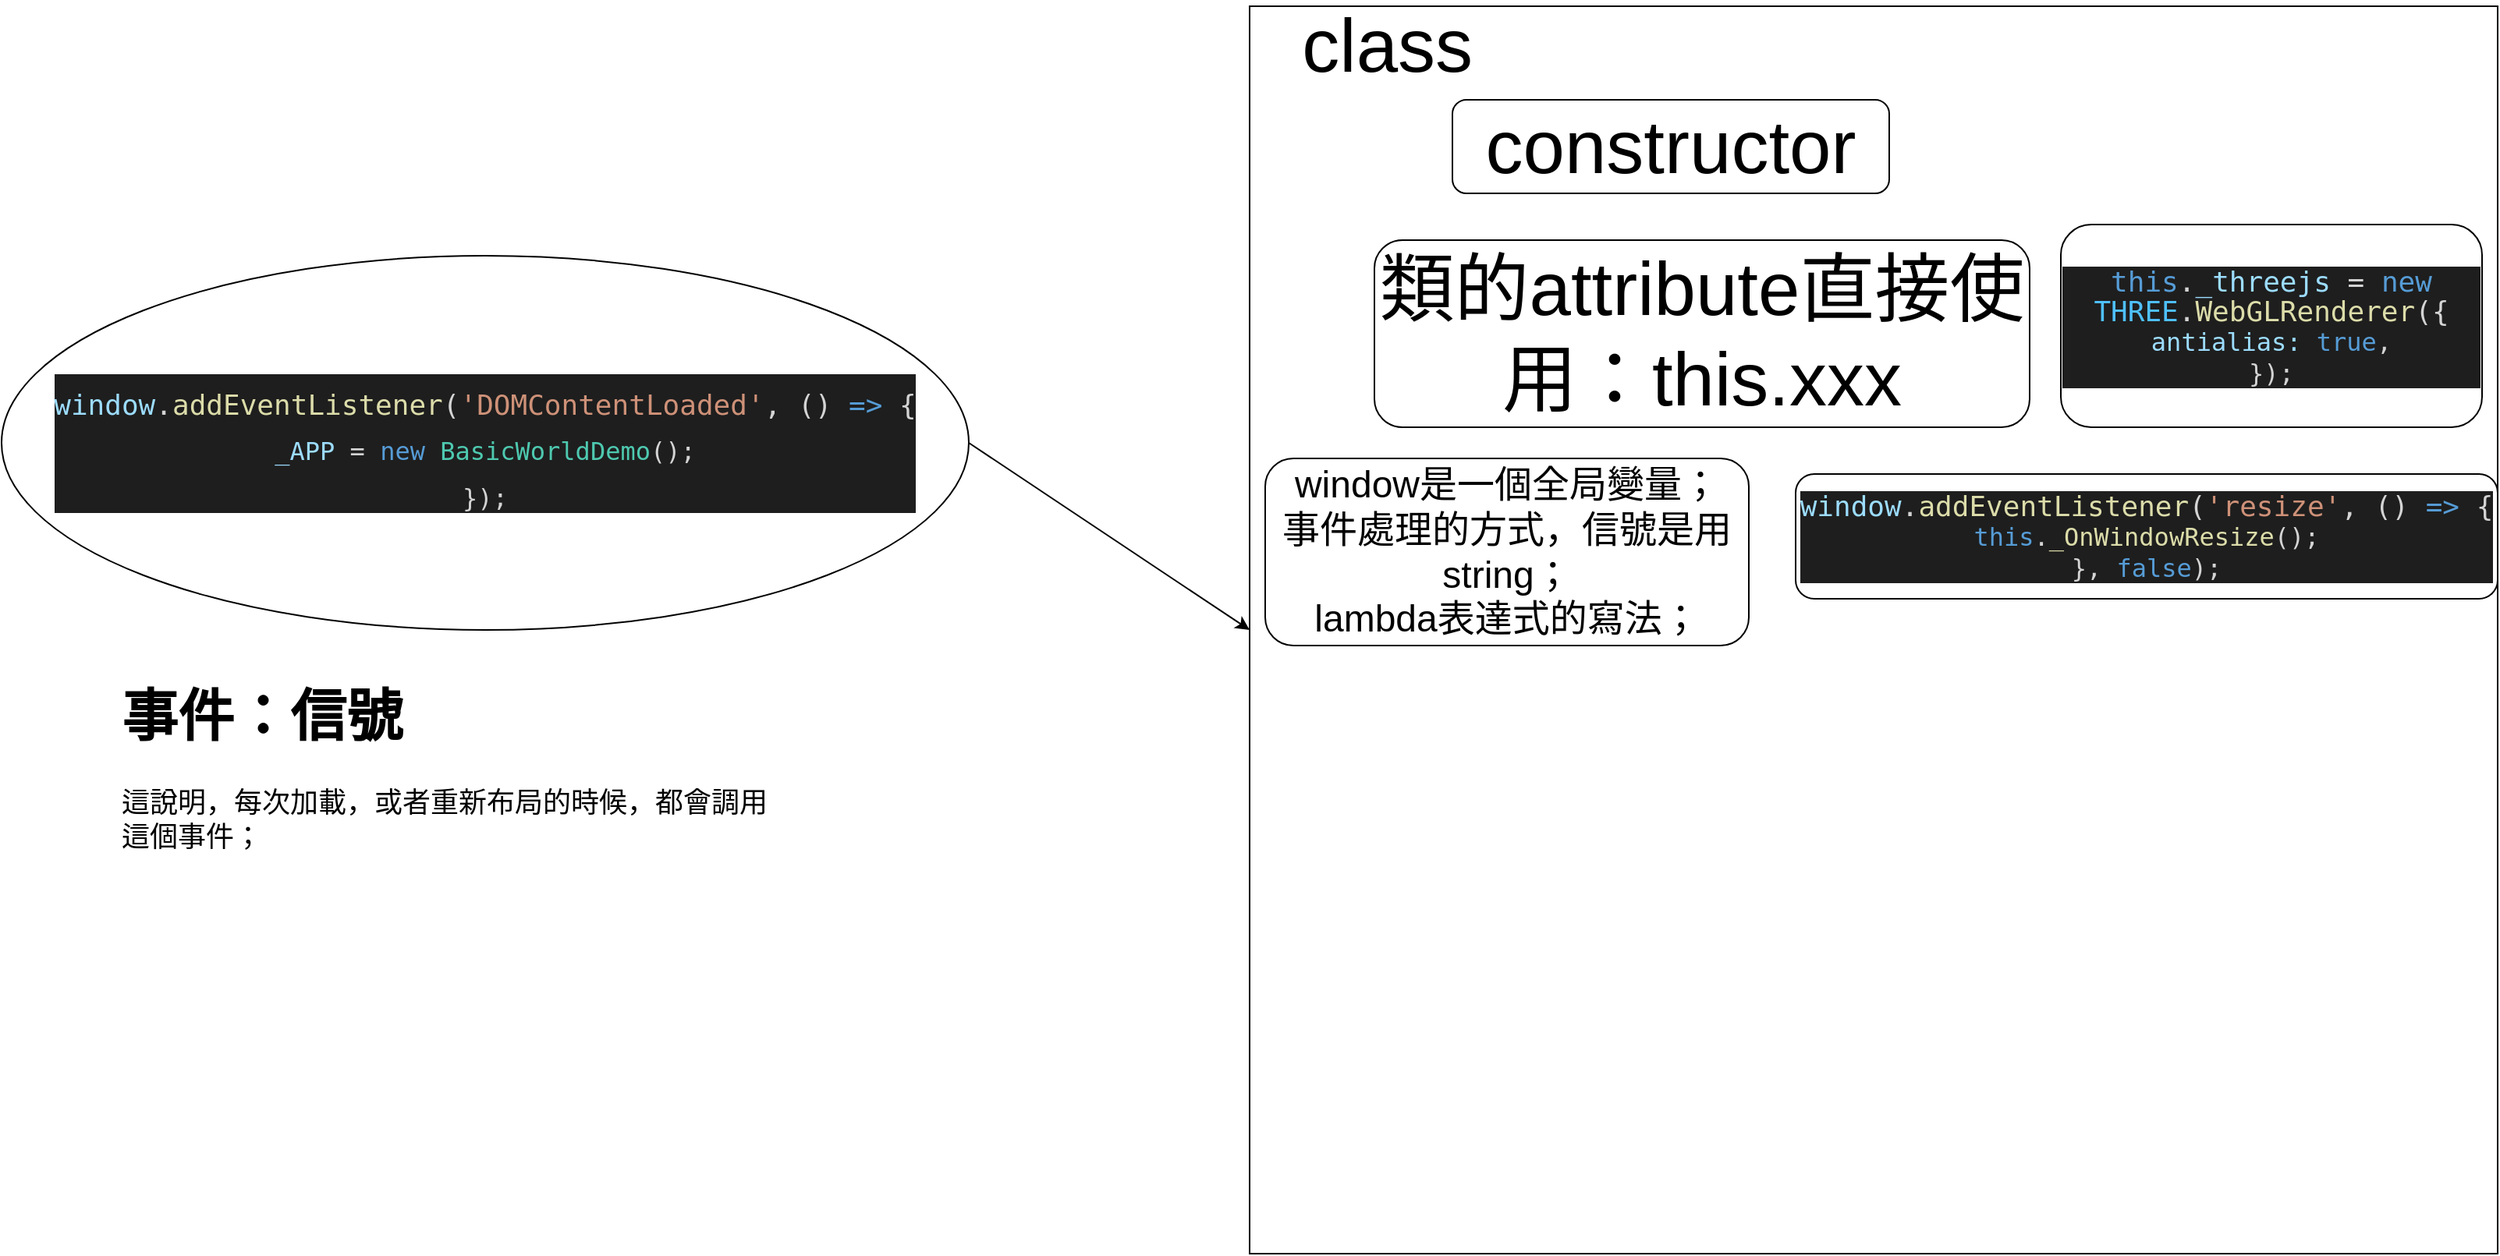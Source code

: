 <mxfile version="16.2.4" type="github">
  <diagram id="ipDr7uzduKr7puTwkg-T" name="Page-1">
    <mxGraphModel dx="2033" dy="557" grid="1" gridSize="10" guides="1" tooltips="1" connect="1" arrows="1" fold="1" page="1" pageScale="1" pageWidth="827" pageHeight="1169" math="0" shadow="0">
      <root>
        <mxCell id="0" />
        <mxCell id="1" parent="0" />
        <mxCell id="8_ftPmHAoHcBEok6sgNI-2" value="" style="whiteSpace=wrap;html=1;aspect=fixed;" vertex="1" parent="1">
          <mxGeometry x="100" y="50" width="800" height="800" as="geometry" />
        </mxCell>
        <mxCell id="8_ftPmHAoHcBEok6sgNI-3" value="&lt;font style=&quot;font-size: 48px&quot;&gt;class&amp;nbsp;&lt;/font&gt;" style="text;html=1;strokeColor=none;fillColor=none;align=center;verticalAlign=middle;whiteSpace=wrap;rounded=0;" vertex="1" parent="1">
          <mxGeometry x="140" y="60" width="110" height="30" as="geometry" />
        </mxCell>
        <mxCell id="8_ftPmHAoHcBEok6sgNI-4" value="constructor" style="rounded=1;whiteSpace=wrap;html=1;fontSize=48;" vertex="1" parent="1">
          <mxGeometry x="230" y="110" width="280" height="60" as="geometry" />
        </mxCell>
        <mxCell id="8_ftPmHAoHcBEok6sgNI-5" value="類的attribute直接使用：this.xxx" style="rounded=1;whiteSpace=wrap;html=1;fontSize=48;" vertex="1" parent="1">
          <mxGeometry x="180" y="200" width="420" height="120" as="geometry" />
        </mxCell>
        <mxCell id="8_ftPmHAoHcBEok6sgNI-7" value="&lt;div style=&quot;color: rgb(212 , 212 , 212) ; background-color: rgb(30 , 30 , 30) ; font-family: &amp;#34;droid sans mono&amp;#34; , &amp;#34;monospace&amp;#34; , monospace , &amp;#34;droid sans fallback&amp;#34; ; line-height: 19px&quot;&gt;&lt;div&gt;&lt;font style=&quot;font-size: 18px&quot;&gt;&lt;span style=&quot;color: rgb(156 , 220 , 254)&quot;&gt;window&lt;/span&gt;.&lt;span style=&quot;color: rgb(220 , 220 , 170)&quot;&gt;addEventListener&lt;/span&gt;(&lt;span style=&quot;color: rgb(206 , 145 , 120)&quot;&gt;&#39;DOMContentLoaded&#39;&lt;/span&gt;, () &lt;span style=&quot;color: rgb(86 , 156 , 214)&quot;&gt;=&amp;gt;&lt;/span&gt; {&lt;/font&gt;&lt;/div&gt;&lt;div&gt;  &lt;font size=&quot;3&quot;&gt;&lt;span style=&quot;color: #9cdcfe&quot;&gt;_APP&lt;/span&gt; = &lt;span style=&quot;color: #569cd6&quot;&gt;new&lt;/span&gt; &lt;span style=&quot;color: #4ec9b0&quot;&gt;BasicWorldDemo&lt;/span&gt;();&lt;/font&gt;&lt;/div&gt;&lt;div&gt;&lt;font size=&quot;3&quot;&gt;});&lt;/font&gt;&lt;/div&gt;&lt;/div&gt;" style="ellipse;whiteSpace=wrap;html=1;fontSize=48;" vertex="1" parent="1">
          <mxGeometry x="-700" y="210" width="620" height="240" as="geometry" />
        </mxCell>
        <mxCell id="8_ftPmHAoHcBEok6sgNI-9" value="" style="endArrow=classic;html=1;rounded=0;fontSize=18;exitX=1;exitY=0.5;exitDx=0;exitDy=0;entryX=0;entryY=0.5;entryDx=0;entryDy=0;" edge="1" parent="1" source="8_ftPmHAoHcBEok6sgNI-7" target="8_ftPmHAoHcBEok6sgNI-2">
          <mxGeometry width="50" height="50" relative="1" as="geometry">
            <mxPoint x="-220" y="370" as="sourcePoint" />
            <mxPoint x="-170" y="320" as="targetPoint" />
          </mxGeometry>
        </mxCell>
        <mxCell id="8_ftPmHAoHcBEok6sgNI-11" value="&lt;h1&gt;事件：信號&lt;/h1&gt;&lt;div&gt;這說明，每次加載，或者重新布局的時候，都會調用這個事件；&lt;/div&gt;" style="text;html=1;strokeColor=none;fillColor=none;spacing=5;spacingTop=-20;whiteSpace=wrap;overflow=hidden;rounded=0;fontSize=18;" vertex="1" parent="1">
          <mxGeometry x="-628" y="470" width="430" height="150" as="geometry" />
        </mxCell>
        <mxCell id="8_ftPmHAoHcBEok6sgNI-12" value="&lt;div style=&quot;color: rgb(212 , 212 , 212) ; background-color: rgb(30 , 30 , 30) ; font-family: &amp;#34;droid sans mono&amp;#34; , &amp;#34;monospace&amp;#34; , monospace , &amp;#34;droid sans fallback&amp;#34; ; line-height: 19px&quot;&gt;&lt;div&gt;    &lt;font style=&quot;font-size: 18px&quot;&gt;&lt;span style=&quot;color: rgb(156 , 220 , 254)&quot;&gt;window&lt;/span&gt;.&lt;span style=&quot;color: rgb(220 , 220 , 170)&quot;&gt;addEventListener&lt;/span&gt;(&lt;span style=&quot;color: rgb(206 , 145 , 120)&quot;&gt;&#39;resize&#39;&lt;/span&gt;, () &lt;span style=&quot;color: rgb(86 , 156 , 214)&quot;&gt;=&amp;gt;&lt;/span&gt; {&lt;/font&gt;&lt;/div&gt;&lt;div&gt;&lt;font size=&quot;3&quot;&gt;      &lt;span style=&quot;color: #569cd6&quot;&gt;this&lt;/span&gt;.&lt;span style=&quot;color: #dcdcaa&quot;&gt;_OnWindowResize&lt;/span&gt;();&lt;/font&gt;&lt;/div&gt;&lt;div&gt;&lt;font size=&quot;3&quot;&gt;    }, &lt;span style=&quot;color: rgb(86 , 156 , 214)&quot;&gt;false&lt;/span&gt;);&lt;/font&gt;&lt;/div&gt;&lt;/div&gt;" style="rounded=1;whiteSpace=wrap;html=1;fontSize=18;" vertex="1" parent="1">
          <mxGeometry x="450" y="350" width="450" height="80" as="geometry" />
        </mxCell>
        <mxCell id="8_ftPmHAoHcBEok6sgNI-13" value="&lt;div style=&quot;color: rgb(212 , 212 , 212) ; background-color: rgb(30 , 30 , 30) ; font-family: &amp;#34;droid sans mono&amp;#34; , &amp;#34;monospace&amp;#34; , monospace , &amp;#34;droid sans fallback&amp;#34; ; line-height: 19px&quot;&gt;&lt;div&gt;    &lt;font style=&quot;font-size: 18px&quot;&gt;&lt;span style=&quot;color: rgb(86 , 156 , 214)&quot;&gt;this&lt;/span&gt;.&lt;span style=&quot;color: rgb(156 , 220 , 254)&quot;&gt;_threejs&lt;/span&gt; = &lt;span style=&quot;color: rgb(86 , 156 , 214)&quot;&gt;new&lt;/span&gt; &lt;span style=&quot;color: rgb(79 , 193 , 255)&quot;&gt;THREE&lt;/span&gt;.&lt;span style=&quot;color: rgb(220 , 220 , 170)&quot;&gt;WebGLRenderer&lt;/span&gt;({&lt;/font&gt;&lt;/div&gt;&lt;div&gt;&lt;font size=&quot;3&quot;&gt;      &lt;span style=&quot;color: #9cdcfe&quot;&gt;antialias&lt;/span&gt;&lt;span style=&quot;color: #9cdcfe&quot;&gt;:&lt;/span&gt; &lt;span style=&quot;color: #569cd6&quot;&gt;true&lt;/span&gt;,&lt;/font&gt;&lt;/div&gt;&lt;div&gt;&lt;font size=&quot;3&quot;&gt;    });&lt;/font&gt;&lt;/div&gt;&lt;/div&gt;" style="rounded=1;whiteSpace=wrap;html=1;fontSize=18;" vertex="1" parent="1">
          <mxGeometry x="620" y="190" width="270" height="130" as="geometry" />
        </mxCell>
        <mxCell id="8_ftPmHAoHcBEok6sgNI-14" value="&lt;font style=&quot;font-size: 24px&quot;&gt;window是一個全局變量；&lt;br&gt;事件處理的方式，信號是用string；&lt;br&gt;lambda表達式的寫法；&lt;/font&gt;" style="rounded=1;whiteSpace=wrap;html=1;fontSize=18;" vertex="1" parent="1">
          <mxGeometry x="110" y="340" width="310" height="120" as="geometry" />
        </mxCell>
      </root>
    </mxGraphModel>
  </diagram>
</mxfile>
